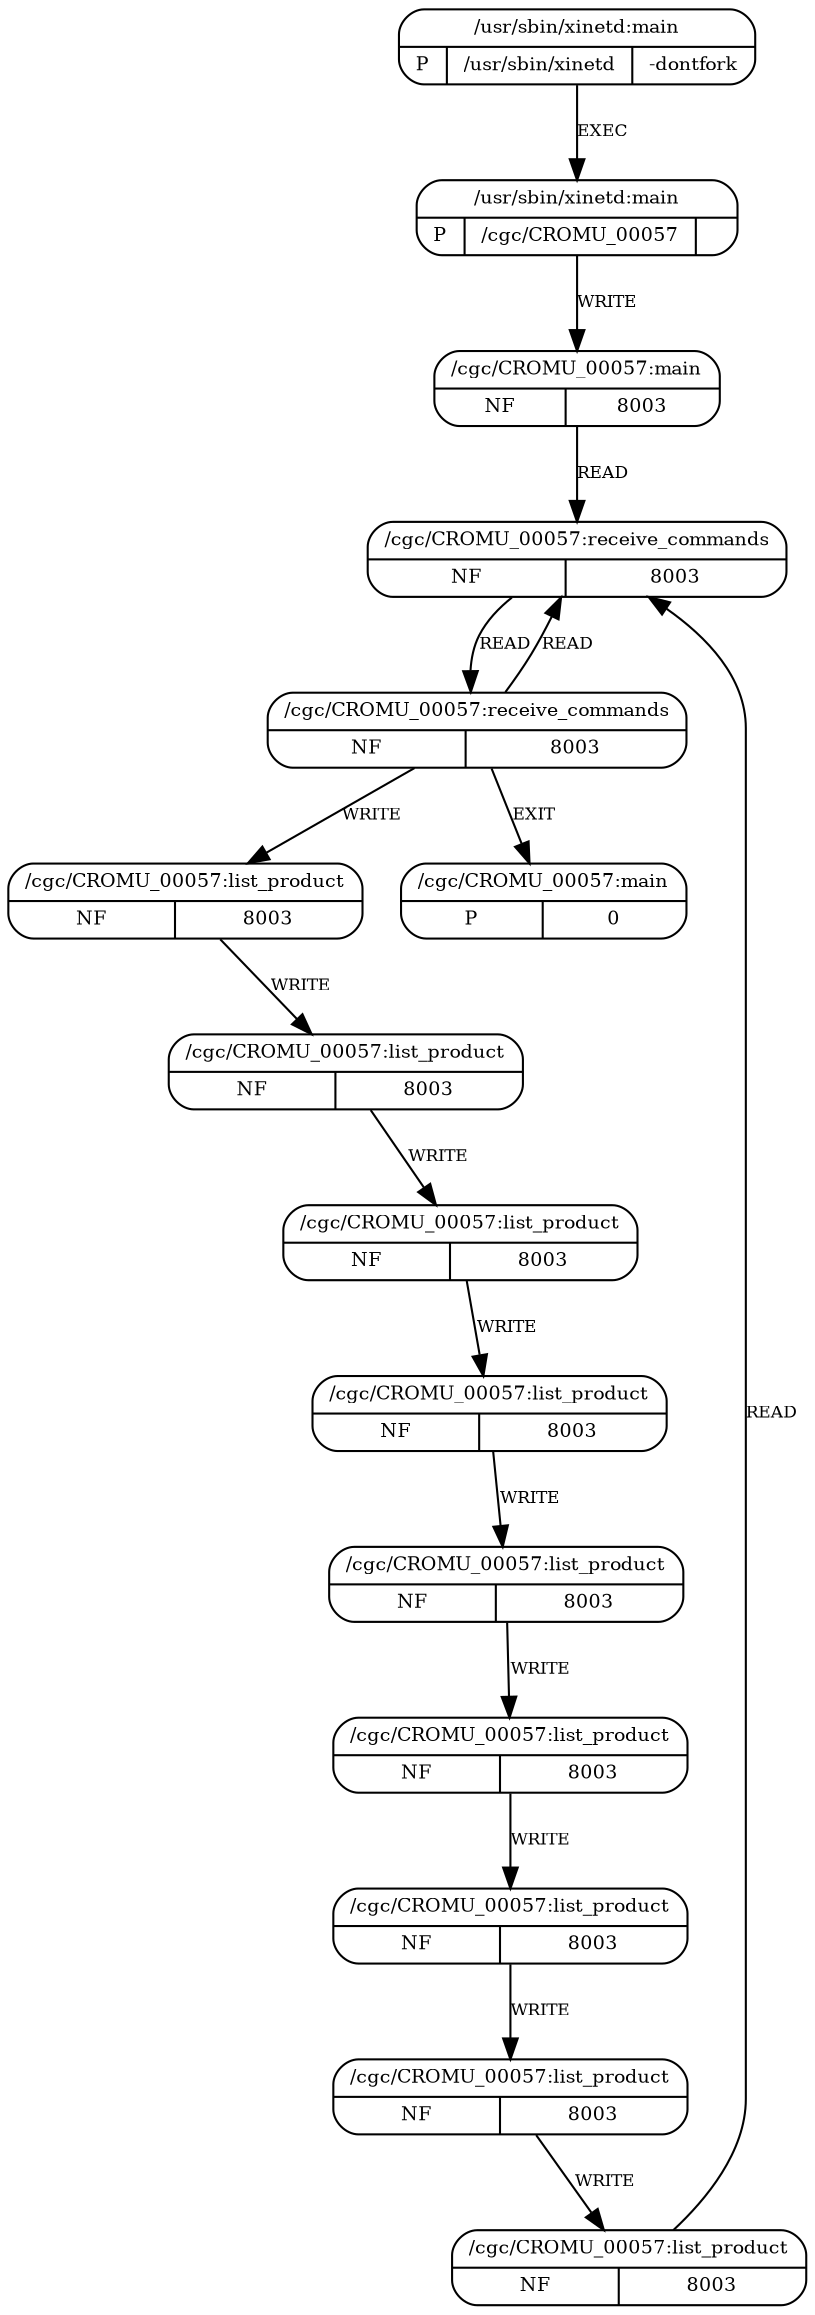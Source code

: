 digraph G {
  3 [shape=Mrecord, label="{{/cgc/CROMU_00057:receive_commands}|{NF|8003}}",
     fontsize=9, ];
  4 [shape=Mrecord, label="{{/cgc/CROMU_00057:receive_commands}|{NF|8003}}",
     fontsize=9, ];
  6 [shape=Mrecord, label="{{/cgc/CROMU_00057:list_product}|{NF|8003}}",
     fontsize=9, ];
  7 [shape=Mrecord, label="{{/cgc/CROMU_00057:list_product}|{NF|8003}}",
     fontsize=9, ];
  8 [shape=Mrecord, label="{{/cgc/CROMU_00057:list_product}|{NF|8003}}",
     fontsize=9, ];
  9 [shape=Mrecord, label="{{/cgc/CROMU_00057:list_product}|{NF|8003}}",
     fontsize=9, ];
  10 [shape=Mrecord, label="{{/cgc/CROMU_00057:list_product}|{NF|8003}}",
      fontsize=9, ];
  11 [shape=Mrecord, label="{{/cgc/CROMU_00057:list_product}|{NF|8003}}",
      fontsize=9, ];
  12 [shape=Mrecord, label="{{/cgc/CROMU_00057:list_product}|{NF|8003}}",
      fontsize=9, ];
  13 [shape=Mrecord, label="{{/cgc/CROMU_00057:list_product}|{NF|8003}}",
      fontsize=9, ];
  14 [shape=Mrecord, label="{{/cgc/CROMU_00057:list_product}|{NF|8003}}",
      fontsize=9, ];
  2 [shape=Mrecord, label="{{/cgc/CROMU_00057:main}|{NF|8003}}", fontsize=9, ];
  5 [shape=Mrecord, label="{{/cgc/CROMU_00057:main}|{P|0}}", fontsize=9, ];
  0 [shape=Mrecord,
     label="{{/usr/sbin/xinetd:main}|{P|/usr/sbin/xinetd|-dontfork}}",
     fontsize=9, ];
  1 [shape=Mrecord, label="{{/usr/sbin/xinetd:main}|{P|/cgc/CROMU_00057|}}",
     fontsize=9, ];
  
  
  3 -> 4 [label="READ", fontsize=8, ];
  4 -> 3 [label="READ", fontsize=8, ];
  4 -> 6 [label="WRITE", fontsize=8, ];
  4 -> 5 [label="EXIT", fontsize=8, ];
  6 -> 7 [label="WRITE", fontsize=8, ];
  7 -> 8 [label="WRITE", fontsize=8, ];
  8 -> 9 [label="WRITE", fontsize=8, ];
  9 -> 10 [label="WRITE", fontsize=8, ];
  10 -> 11 [label="WRITE", fontsize=8, ];
  11 -> 12 [label="WRITE", fontsize=8, ];
  12 -> 13 [label="WRITE", fontsize=8, ];
  13 -> 14 [label="WRITE", fontsize=8, ];
  14 -> 3 [label="READ", fontsize=8, ];
  2 -> 3 [label="READ", fontsize=8, ];
  0 -> 1 [label="EXEC", fontsize=8, ];
  1 -> 2 [label="WRITE", fontsize=8, ];
  
  }